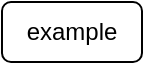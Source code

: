 <mxfile>
    <diagram id="lqVIyPj2RG_fhPwIgJC-" name="Page-1">
        <mxGraphModel dx="245" dy="522" grid="1" gridSize="10" guides="1" tooltips="1" connect="1" arrows="1" fold="1" page="1" pageScale="1" pageWidth="850" pageHeight="1100" math="0" shadow="0">
            <root>
                <mxCell id="0"/>
                <mxCell id="1" parent="0"/>
                <mxCell id="2" value="example" style="rounded=1;whiteSpace=wrap;html=1;" vertex="1" parent="1">
                    <mxGeometry x="70" y="240" width="70" height="30" as="geometry"/>
                </mxCell>
            </root>
        </mxGraphModel>
    </diagram>
</mxfile>